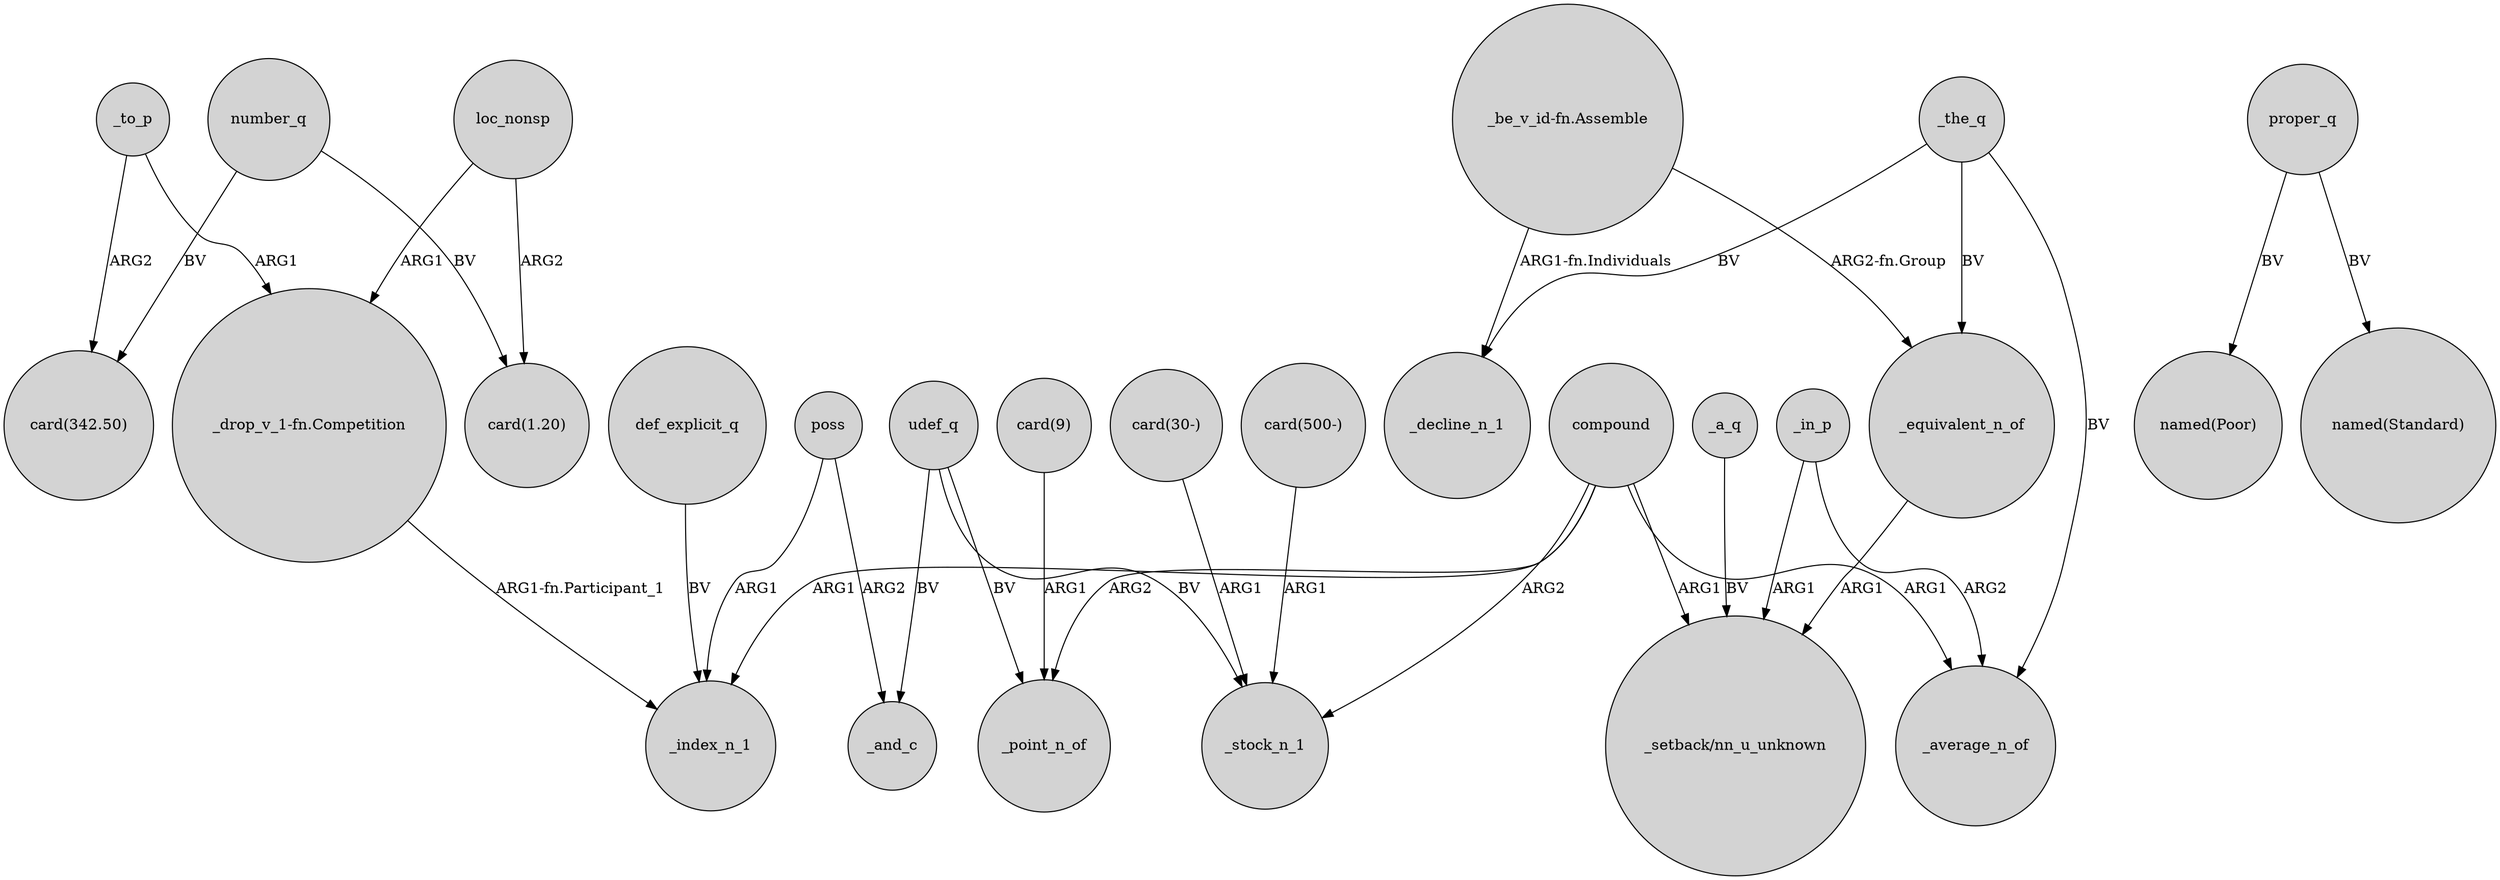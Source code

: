 digraph {
	node [shape=circle style=filled]
	_to_p -> "card(342.50)" [label=ARG2]
	"card(9)" -> _point_n_of [label=ARG1]
	_in_p -> _average_n_of [label=ARG2]
	_to_p -> "_drop_v_1-fn.Competition" [label=ARG1]
	def_explicit_q -> _index_n_1 [label=BV]
	_equivalent_n_of -> "_setback/nn_u_unknown" [label=ARG1]
	proper_q -> "named(Poor)" [label=BV]
	_the_q -> _equivalent_n_of [label=BV]
	poss -> _index_n_1 [label=ARG1]
	_the_q -> _average_n_of [label=BV]
	compound -> _point_n_of [label=ARG2]
	"card(30-)" -> _stock_n_1 [label=ARG1]
	"_be_v_id-fn.Assemble" -> _equivalent_n_of [label="ARG2-fn.Group"]
	loc_nonsp -> "_drop_v_1-fn.Competition" [label=ARG1]
	_a_q -> "_setback/nn_u_unknown" [label=BV]
	udef_q -> _and_c [label=BV]
	udef_q -> _stock_n_1 [label=BV]
	poss -> _and_c [label=ARG2]
	"_be_v_id-fn.Assemble" -> _decline_n_1 [label="ARG1-fn.Individuals"]
	"_drop_v_1-fn.Competition" -> _index_n_1 [label="ARG1-fn.Participant_1"]
	"card(500-)" -> _stock_n_1 [label=ARG1]
	compound -> _average_n_of [label=ARG1]
	compound -> _stock_n_1 [label=ARG2]
	compound -> "_setback/nn_u_unknown" [label=ARG1]
	proper_q -> "named(Standard)" [label=BV]
	compound -> _index_n_1 [label=ARG1]
	_in_p -> "_setback/nn_u_unknown" [label=ARG1]
	loc_nonsp -> "card(1.20)" [label=ARG2]
	number_q -> "card(342.50)" [label=BV]
	_the_q -> _decline_n_1 [label=BV]
	udef_q -> _point_n_of [label=BV]
	number_q -> "card(1.20)" [label=BV]
}
